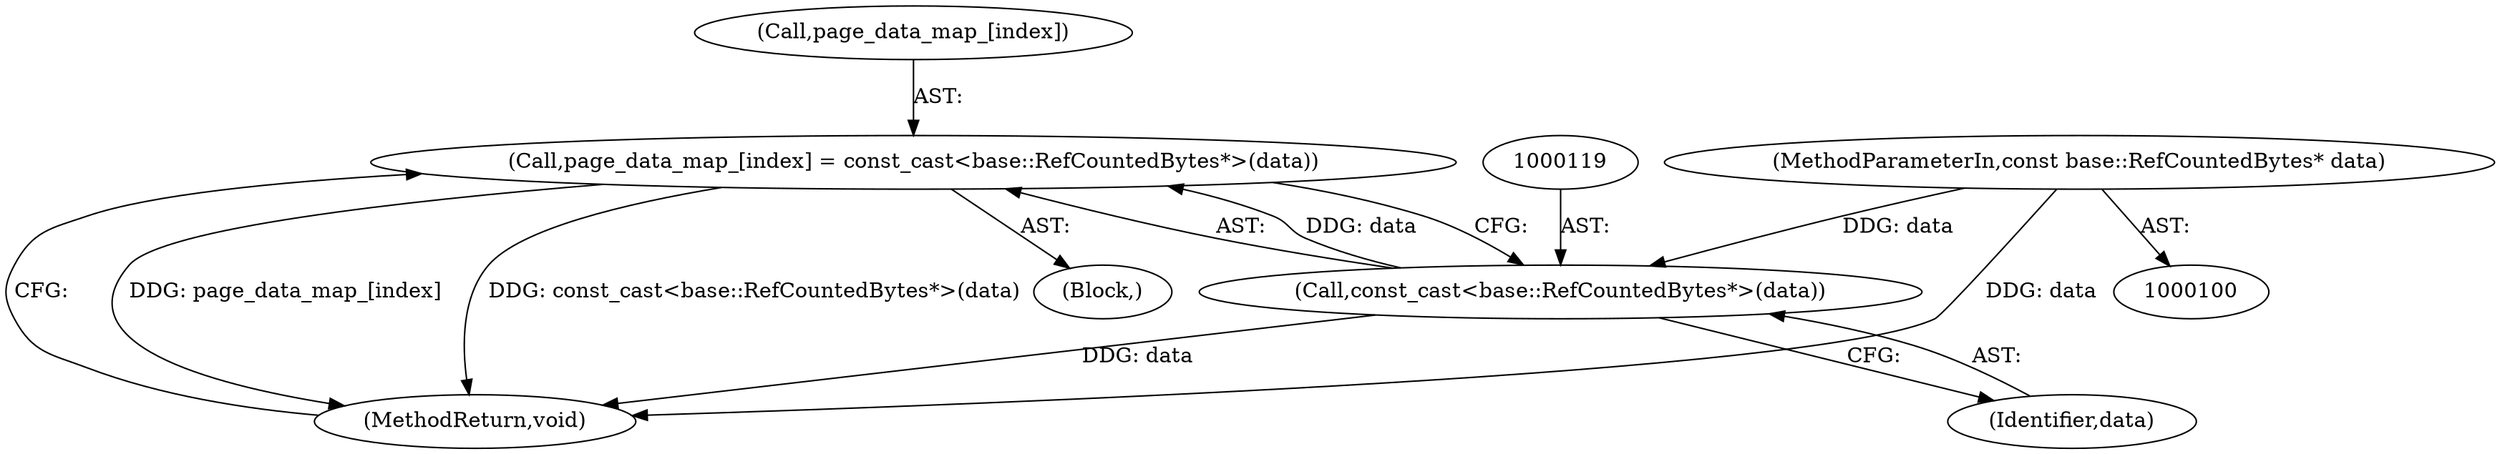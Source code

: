 digraph "0_Chrome_116d0963cadfbf55ef2ec3d13781987c4d80517a_5@array" {
"1000114" [label="(Call,page_data_map_[index] = const_cast<base::RefCountedBytes*>(data))"];
"1000118" [label="(Call,const_cast<base::RefCountedBytes*>(data))"];
"1000102" [label="(MethodParameterIn,const base::RefCountedBytes* data)"];
"1000115" [label="(Call,page_data_map_[index])"];
"1000114" [label="(Call,page_data_map_[index] = const_cast<base::RefCountedBytes*>(data))"];
"1000103" [label="(Block,)"];
"1000120" [label="(Identifier,data)"];
"1000118" [label="(Call,const_cast<base::RefCountedBytes*>(data))"];
"1000121" [label="(MethodReturn,void)"];
"1000102" [label="(MethodParameterIn,const base::RefCountedBytes* data)"];
"1000114" -> "1000103"  [label="AST: "];
"1000114" -> "1000118"  [label="CFG: "];
"1000115" -> "1000114"  [label="AST: "];
"1000118" -> "1000114"  [label="AST: "];
"1000121" -> "1000114"  [label="CFG: "];
"1000114" -> "1000121"  [label="DDG: page_data_map_[index]"];
"1000114" -> "1000121"  [label="DDG: const_cast<base::RefCountedBytes*>(data)"];
"1000118" -> "1000114"  [label="DDG: data"];
"1000118" -> "1000120"  [label="CFG: "];
"1000119" -> "1000118"  [label="AST: "];
"1000120" -> "1000118"  [label="AST: "];
"1000118" -> "1000121"  [label="DDG: data"];
"1000102" -> "1000118"  [label="DDG: data"];
"1000102" -> "1000100"  [label="AST: "];
"1000102" -> "1000121"  [label="DDG: data"];
}
